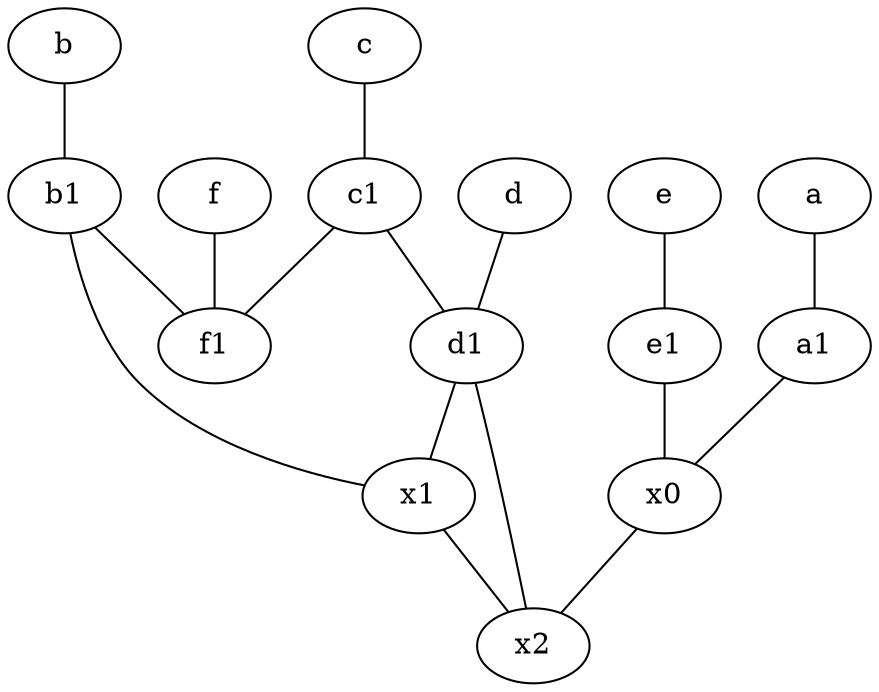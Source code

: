 graph {
	node [labelfontsize=50]
	b1 [labelfontsize=50 pos="9,4!"]
	f1 [labelfontsize=50 pos="3,8!"]
	a [labelfontsize=50 pos="8,2!"]
	c [labelfontsize=50 pos="4.5,2!"]
	x0 [labelfontsize=50]
	b [labelfontsize=50 pos="10,4!"]
	d [labelfontsize=50 pos="2,5!"]
	e [labelfontsize=50 pos="7,9!"]
	x1 [labelfontsize=50]
	e1 [labelfontsize=50 pos="7,7!"]
	f [labelfontsize=50 pos="3,9!"]
	c1 [labelfontsize=50 pos="4.5,3!"]
	a1 [labelfontsize=50 pos="8,3!"]
	d1 [labelfontsize=50 pos="3,5!"]
	x2 [labelfontsize=50]
	a1 -- x0
	d -- d1
	x1 -- x2
	b -- b1
	c1 -- d1
	x0 -- x2
	c -- c1
	e -- e1
	b1 -- x1
	a -- a1
	f -- f1
	c1 -- f1
	d1 -- x1
	b1 -- f1
	e1 -- x0
	d1 -- x2
}
